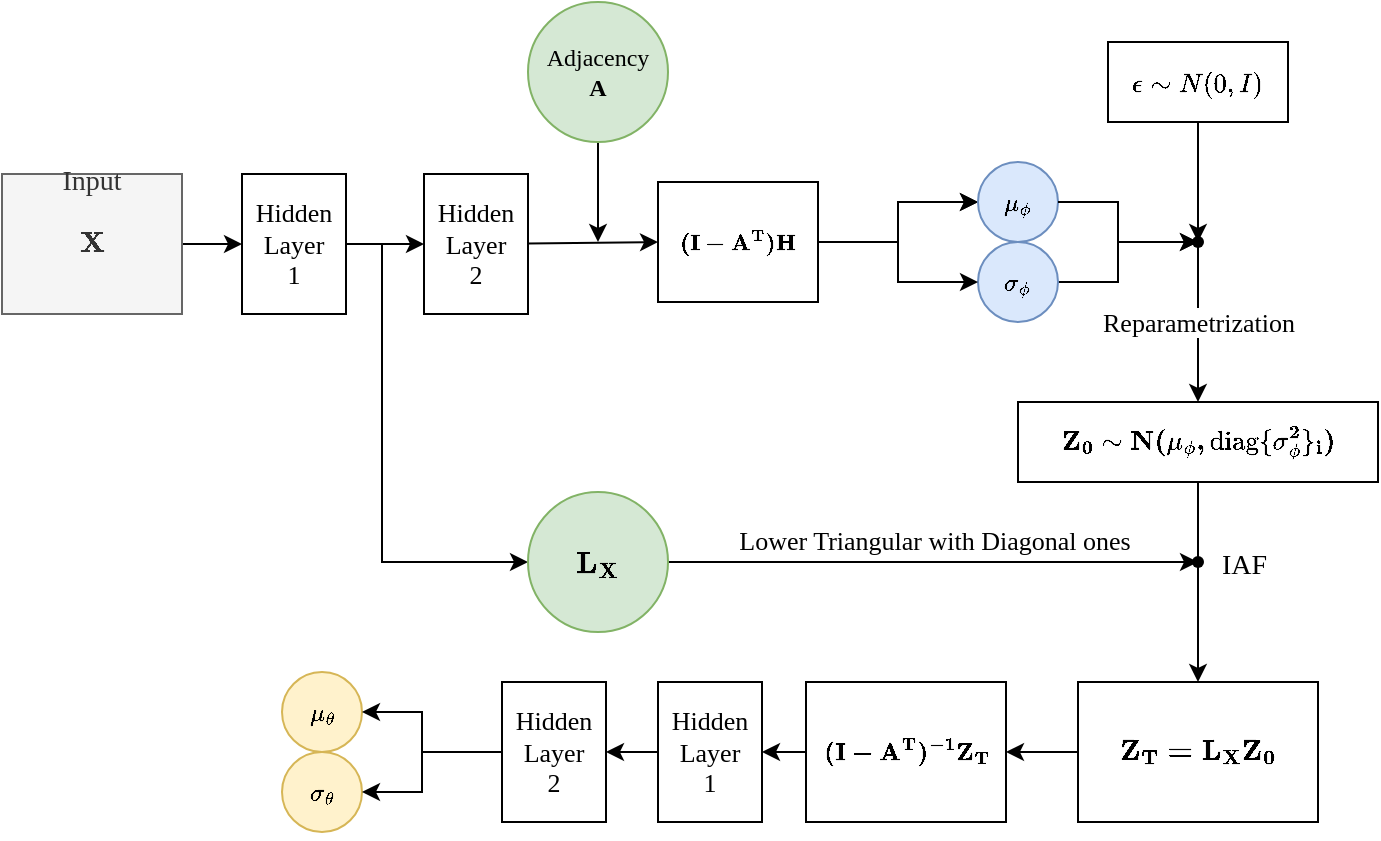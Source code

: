 <mxfile>
    <diagram name="페이지-1" id="HG2QBweDEZUEOKL4nY7x">
        <mxGraphModel dx="662" dy="791" grid="1" gridSize="10" guides="1" tooltips="1" connect="1" arrows="1" fold="1" page="1" pageScale="1" pageWidth="1169" pageHeight="827" math="1" shadow="0">
            <root>
                <mxCell id="0"/>
                <mxCell id="1" parent="0"/>
                <mxCell id="3" value="" style="edgeStyle=none;html=1;fontFamily=Times New Roman;" parent="1" source="N9SkhUXvSTuKwesoVMct-4" target="N9SkhUXvSTuKwesoVMct-7" edge="1">
                    <mxGeometry relative="1" as="geometry"/>
                </mxCell>
                <mxCell id="N9SkhUXvSTuKwesoVMct-4" value="Input&lt;b&gt;&lt;br&gt;$$\bf X$$&lt;br&gt;&lt;/b&gt;" style="rounded=0;whiteSpace=wrap;html=1;fontSize=14;fillColor=#f5f5f5;fontColor=#333333;strokeColor=#666666;fontFamily=Times New Roman;" parent="1" vertex="1">
                    <mxGeometry x="30" y="306" width="90" height="70" as="geometry"/>
                </mxCell>
                <mxCell id="N9SkhUXvSTuKwesoVMct-32" value="&lt;div style=&quot;font-size: 12px;&quot;&gt;&lt;br&gt;&lt;/div&gt;" style="edgeStyle=orthogonalEdgeStyle;rounded=0;orthogonalLoop=1;jettySize=auto;html=1;entryX=0;entryY=0.5;entryDx=0;entryDy=0;align=center;labelPosition=center;verticalLabelPosition=middle;verticalAlign=middle;fontSize=12;fontFamily=Times New Roman;" parent="1" target="N9SkhUXvSTuKwesoVMct-31" edge="1">
                    <mxGeometry relative="1" as="geometry">
                        <Array as="points">
                            <mxPoint x="220" y="341"/>
                            <mxPoint x="220" y="500"/>
                            <mxPoint x="270" y="500"/>
                            <mxPoint x="270" y="500"/>
                        </Array>
                        <mxPoint as="offset"/>
                        <mxPoint x="210" y="341" as="sourcePoint"/>
                    </mxGeometry>
                </mxCell>
                <mxCell id="5" value="" style="edgeStyle=none;html=1;fontFamily=Times New Roman;" parent="1" source="N9SkhUXvSTuKwesoVMct-7" target="2" edge="1">
                    <mxGeometry relative="1" as="geometry"/>
                </mxCell>
                <mxCell id="N9SkhUXvSTuKwesoVMct-7" value="&lt;span style=&quot;font-size: 13px;&quot;&gt;Hidden &lt;br&gt;Layer&lt;br&gt;1&lt;br&gt;&lt;/span&gt;" style="whiteSpace=wrap;html=1;rounded=0;fontSize=10;fontFamily=Times New Roman;" parent="1" vertex="1">
                    <mxGeometry x="150" y="306" width="52" height="70" as="geometry"/>
                </mxCell>
                <mxCell id="N9SkhUXvSTuKwesoVMct-12" value="" style="edgeStyle=orthogonalEdgeStyle;rounded=0;orthogonalLoop=1;jettySize=auto;html=1;fontFamily=Times New Roman;" parent="1" source="N9SkhUXvSTuKwesoVMct-9" target="N9SkhUXvSTuKwesoVMct-11" edge="1">
                    <mxGeometry relative="1" as="geometry"/>
                </mxCell>
                <mxCell id="N9SkhUXvSTuKwesoVMct-13" value="" style="edgeStyle=orthogonalEdgeStyle;rounded=0;orthogonalLoop=1;jettySize=auto;html=1;fontFamily=Times New Roman;" parent="1" source="N9SkhUXvSTuKwesoVMct-9" target="N9SkhUXvSTuKwesoVMct-11" edge="1">
                    <mxGeometry relative="1" as="geometry"/>
                </mxCell>
                <mxCell id="N9SkhUXvSTuKwesoVMct-9" value="&lt;span style=&quot;font-size: 11px;&quot;&gt;$$\bf (I- A^T)H$$&lt;/span&gt;" style="whiteSpace=wrap;html=1;rounded=0;fontSize=11;fontStyle=1;fontFamily=Times New Roman;" parent="1" vertex="1">
                    <mxGeometry x="358" y="310" width="80" height="60" as="geometry"/>
                </mxCell>
                <mxCell id="N9SkhUXvSTuKwesoVMct-11" value="$$\mu_\phi$$" style="ellipse;whiteSpace=wrap;html=1;rounded=0;fillColor=#dae8fc;strokeColor=#6c8ebf;fontFamily=Times New Roman;" parent="1" vertex="1">
                    <mxGeometry x="518" y="300" width="40" height="40" as="geometry"/>
                </mxCell>
                <mxCell id="N9SkhUXvSTuKwesoVMct-22" value="" style="edgeStyle=orthogonalEdgeStyle;rounded=0;orthogonalLoop=1;jettySize=auto;html=1;fontFamily=Times New Roman;" parent="1" source="N9SkhUXvSTuKwesoVMct-14" target="N9SkhUXvSTuKwesoVMct-21" edge="1">
                    <mxGeometry relative="1" as="geometry"/>
                </mxCell>
                <mxCell id="N9SkhUXvSTuKwesoVMct-14" value="$$\sigma_\phi$$" style="ellipse;whiteSpace=wrap;html=1;rounded=0;fillColor=#dae8fc;strokeColor=#6c8ebf;fontFamily=Times New Roman;" parent="1" vertex="1">
                    <mxGeometry x="518" y="340" width="40" height="40" as="geometry"/>
                </mxCell>
                <mxCell id="N9SkhUXvSTuKwesoVMct-18" value="Reparametrization" style="edgeStyle=orthogonalEdgeStyle;rounded=0;orthogonalLoop=1;jettySize=auto;html=1;horizontal=1;labelPosition=center;verticalLabelPosition=middle;align=center;verticalAlign=middle;fontSize=13;fontFamily=Times New Roman;" parent="1" source="N9SkhUXvSTuKwesoVMct-21" target="N9SkhUXvSTuKwesoVMct-17" edge="1">
                    <mxGeometry relative="1" as="geometry"/>
                </mxCell>
                <mxCell id="N9SkhUXvSTuKwesoVMct-29" value="" style="edgeStyle=orthogonalEdgeStyle;rounded=0;orthogonalLoop=1;jettySize=auto;html=1;labelPosition=center;verticalLabelPosition=bottom;align=center;verticalAlign=top;fontSize=12;fontFamily=Times New Roman;" parent="1" source="N9SkhUXvSTuKwesoVMct-17" target="N9SkhUXvSTuKwesoVMct-28" edge="1">
                    <mxGeometry relative="1" as="geometry"/>
                </mxCell>
                <mxCell id="N9SkhUXvSTuKwesoVMct-17" value="$$ \bf{Z_0} \sim N(\mu_\phi, \mathrm{diag}\{\sigma_{\phi }^2\}_i)$$" style="whiteSpace=wrap;html=1;fontStyle=1;fontSize=13;fontFamily=Times New Roman;" parent="1" vertex="1">
                    <mxGeometry x="538" y="420" width="180" height="40" as="geometry"/>
                </mxCell>
                <mxCell id="N9SkhUXvSTuKwesoVMct-21" value="" style="shape=waypoint;sketch=0;size=6;pointerEvents=1;points=[];fillColor=default;resizable=0;rotatable=0;perimeter=centerPerimeter;snapToPoint=1;rounded=0;fontFamily=Times New Roman;" parent="1" vertex="1">
                    <mxGeometry x="618" y="330" width="20" height="20" as="geometry"/>
                </mxCell>
                <mxCell id="N9SkhUXvSTuKwesoVMct-24" style="edgeStyle=orthogonalEdgeStyle;rounded=0;orthogonalLoop=1;jettySize=auto;html=1;entryX=0.65;entryY=0.8;entryDx=0;entryDy=0;entryPerimeter=0;fontFamily=Times New Roman;" parent="1" source="N9SkhUXvSTuKwesoVMct-11" target="N9SkhUXvSTuKwesoVMct-21" edge="1">
                    <mxGeometry relative="1" as="geometry"/>
                </mxCell>
                <mxCell id="N9SkhUXvSTuKwesoVMct-46" value="" style="edgeStyle=orthogonalEdgeStyle;rounded=0;orthogonalLoop=1;jettySize=auto;html=1;entryX=1;entryY=0.5;entryDx=0;entryDy=0;fontFamily=Times New Roman;" parent="1" source="N9SkhUXvSTuKwesoVMct-28" target="N9SkhUXvSTuKwesoVMct-45" edge="1">
                    <mxGeometry relative="1" as="geometry"/>
                </mxCell>
                <mxCell id="N9SkhUXvSTuKwesoVMct-28" value="&lt;span style=&quot;font-size: 14px;&quot;&gt;$$\bf Z_T =L_X Z_0$$&lt;/span&gt;" style="whiteSpace=wrap;html=1;fontStyle=0;fontSize=14;horizontal=1;fontFamily=Times New Roman;" parent="1" vertex="1">
                    <mxGeometry x="568" y="560" width="120" height="70" as="geometry"/>
                </mxCell>
                <mxCell id="N9SkhUXvSTuKwesoVMct-35" value="Lower Triangular with Diagonal ones" style="edgeStyle=orthogonalEdgeStyle;rounded=0;orthogonalLoop=1;jettySize=auto;html=1;labelPosition=center;verticalLabelPosition=top;align=center;verticalAlign=bottom;labelBackgroundColor=none;fontSize=13;fontFamily=Times New Roman;" parent="1" source="N9SkhUXvSTuKwesoVMct-31" target="N9SkhUXvSTuKwesoVMct-34" edge="1">
                    <mxGeometry x="0.004" relative="1" as="geometry">
                        <mxPoint as="offset"/>
                    </mxGeometry>
                </mxCell>
                <mxCell id="N9SkhUXvSTuKwesoVMct-31" value="$$\bf L_X$$" style="ellipse;whiteSpace=wrap;html=1;rounded=0;fillColor=#d5e8d4;strokeColor=#82b366;fontStyle=1;fontFamily=Times New Roman;fontSize=15;" parent="1" vertex="1">
                    <mxGeometry x="293" y="465" width="70" height="70" as="geometry"/>
                </mxCell>
                <mxCell id="N9SkhUXvSTuKwesoVMct-34" value="IAF" style="shape=waypoint;sketch=0;size=6;pointerEvents=1;points=[];fillColor=default;resizable=0;rotatable=0;perimeter=centerPerimeter;snapToPoint=1;rounded=0;align=left;labelPosition=right;verticalLabelPosition=middle;verticalAlign=middle;fontSize=14;fontFamily=Times New Roman;" parent="1" vertex="1">
                    <mxGeometry x="618" y="490" width="20" height="20" as="geometry"/>
                </mxCell>
                <mxCell id="N9SkhUXvSTuKwesoVMct-43" value="" style="edgeStyle=orthogonalEdgeStyle;rounded=0;orthogonalLoop=1;jettySize=auto;html=1;fontFamily=Times New Roman;" parent="1" source="N9SkhUXvSTuKwesoVMct-36" edge="1">
                    <mxGeometry relative="1" as="geometry">
                        <mxPoint x="328" y="340" as="targetPoint"/>
                    </mxGeometry>
                </mxCell>
                <mxCell id="N9SkhUXvSTuKwesoVMct-36" value="Adjacency&lt;br&gt;&lt;b&gt;A&lt;/b&gt;" style="ellipse;html=1;fillColor=#d5e8d4;strokeColor=#82b366;verticalAlign=middle;spacing=0;whiteSpace=wrap;labelBorderColor=none;fontFamily=Times New Roman;" parent="1" vertex="1">
                    <mxGeometry x="293" y="220" width="70" height="70" as="geometry"/>
                </mxCell>
                <mxCell id="8" value="" style="edgeStyle=none;html=1;fontSize=12;fontFamily=Times New Roman;" parent="1" source="N9SkhUXvSTuKwesoVMct-45" target="7" edge="1">
                    <mxGeometry relative="1" as="geometry"/>
                </mxCell>
                <mxCell id="N9SkhUXvSTuKwesoVMct-45" value="$$\bf (I-A^T)^{-1}Z_{T}$$" style="whiteSpace=wrap;html=1;fontSize=12;fontStyle=1;fontFamily=Times New Roman;" parent="1" vertex="1">
                    <mxGeometry x="432" y="560" width="100" height="70" as="geometry"/>
                </mxCell>
                <mxCell id="N9SkhUXvSTuKwesoVMct-48" style="edgeStyle=orthogonalEdgeStyle;rounded=0;orthogonalLoop=1;jettySize=auto;html=1;exitX=0.5;exitY=1;exitDx=0;exitDy=0;fontFamily=Times New Roman;" parent="1" source="N9SkhUXvSTuKwesoVMct-28" target="N9SkhUXvSTuKwesoVMct-28" edge="1">
                    <mxGeometry relative="1" as="geometry"/>
                </mxCell>
                <mxCell id="61NKcQRrdRYyib6HNdq7-3" value="" style="group;fontFamily=Times New Roman;" parent="1" connectable="0" vertex="1">
                    <mxGeometry x="432" y="316" width="50" height="35" as="geometry"/>
                </mxCell>
                <mxCell id="N9SkhUXvSTuKwesoVMct-26" style="edgeStyle=orthogonalEdgeStyle;rounded=0;orthogonalLoop=1;jettySize=auto;html=1;entryX=0;entryY=0.5;entryDx=0;entryDy=0;fontFamily=Times New Roman;" parent="61NKcQRrdRYyib6HNdq7-3" source="N9SkhUXvSTuKwesoVMct-9" target="N9SkhUXvSTuKwesoVMct-14" edge="1">
                    <mxGeometry relative="1" as="geometry"/>
                </mxCell>
                <mxCell id="61NKcQRrdRYyib6HNdq7-5" value="" style="edgeStyle=orthogonalEdgeStyle;rounded=0;orthogonalLoop=1;jettySize=auto;html=1;fontFamily=Times New Roman;" parent="1" source="61NKcQRrdRYyib6HNdq7-4" target="N9SkhUXvSTuKwesoVMct-21" edge="1">
                    <mxGeometry relative="1" as="geometry"/>
                </mxCell>
                <mxCell id="61NKcQRrdRYyib6HNdq7-4" value="&lt;meta charset=&quot;utf-8&quot;&gt;&lt;span style=&quot;color: rgb(0, 0, 0); font-size: 13px; font-style: normal; font-variant-ligatures: normal; font-variant-caps: normal; font-weight: 400; letter-spacing: normal; orphans: 2; text-align: center; text-indent: 0px; text-transform: none; widows: 2; word-spacing: 0px; -webkit-text-stroke-width: 0px; text-decoration-thickness: initial; text-decoration-style: initial; text-decoration-color: initial; float: none; display: inline !important;&quot;&gt;$$\epsilon\sim N(0,I)$$&lt;/span&gt;" style="rounded=0;whiteSpace=wrap;html=1;labelBackgroundColor=none;fontFamily=Times New Roman;" parent="1" vertex="1">
                    <mxGeometry x="583" y="240" width="90" height="40" as="geometry"/>
                </mxCell>
                <mxCell id="4" value="" style="edgeStyle=none;html=1;fontFamily=Times New Roman;entryX=0;entryY=0.5;entryDx=0;entryDy=0;" parent="1" source="2" target="N9SkhUXvSTuKwesoVMct-9" edge="1">
                    <mxGeometry relative="1" as="geometry">
                        <mxPoint x="328" y="340" as="targetPoint"/>
                    </mxGeometry>
                </mxCell>
                <mxCell id="2" value="&lt;span style=&quot;font-size: 13px;&quot;&gt;Hidden &lt;br&gt;Layer&lt;br&gt;2&lt;br&gt;&lt;/span&gt;" style="whiteSpace=wrap;html=1;rounded=0;fontSize=10;fontFamily=Times New Roman;" parent="1" vertex="1">
                    <mxGeometry x="241" y="306" width="52" height="70" as="geometry"/>
                </mxCell>
                <mxCell id="6" value="&lt;span style=&quot;font-size: 13px;&quot;&gt;Hidden &lt;br&gt;Layer&lt;br&gt;2&lt;br&gt;&lt;/span&gt;" style="whiteSpace=wrap;html=1;rounded=0;fontSize=10;fontFamily=Times New Roman;" parent="1" vertex="1">
                    <mxGeometry x="280" y="560" width="52" height="70" as="geometry"/>
                </mxCell>
                <mxCell id="9" value="" style="edgeStyle=none;html=1;fontSize=12;fontFamily=Times New Roman;" parent="1" source="7" target="6" edge="1">
                    <mxGeometry relative="1" as="geometry"/>
                </mxCell>
                <mxCell id="7" value="&lt;span style=&quot;font-size: 13px;&quot;&gt;Hidden &lt;br&gt;Layer&lt;br&gt;1&lt;br&gt;&lt;/span&gt;" style="whiteSpace=wrap;html=1;rounded=0;fontSize=10;fontFamily=Times New Roman;" parent="1" vertex="1">
                    <mxGeometry x="358" y="560" width="52" height="70" as="geometry"/>
                </mxCell>
                <mxCell id="11" value="$$\mu_\theta$$" style="ellipse;whiteSpace=wrap;html=1;rounded=0;fillColor=#fff2cc;strokeColor=#d6b656;fontFamily=Times New Roman;" parent="1" vertex="1">
                    <mxGeometry x="170" y="555" width="40" height="40" as="geometry"/>
                </mxCell>
                <mxCell id="12" value="$$\sigma_\theta$$" style="ellipse;whiteSpace=wrap;html=1;rounded=0;fillColor=#fff2cc;strokeColor=#d6b656;fontFamily=Times New Roman;" parent="1" vertex="1">
                    <mxGeometry x="170" y="595" width="40" height="40" as="geometry"/>
                </mxCell>
                <mxCell id="15" style="edgeStyle=orthogonalEdgeStyle;rounded=0;orthogonalLoop=1;jettySize=auto;html=1;entryX=1;entryY=0.5;entryDx=0;entryDy=0;exitX=0;exitY=0.5;exitDx=0;exitDy=0;fontFamily=Times New Roman;" parent="1" source="6" target="12" edge="1">
                    <mxGeometry relative="1" as="geometry">
                        <mxPoint x="220" y="690" as="sourcePoint"/>
                        <mxPoint x="300" y="710" as="targetPoint"/>
                        <Array as="points">
                            <mxPoint x="240" y="595"/>
                            <mxPoint x="240" y="615"/>
                        </Array>
                    </mxGeometry>
                </mxCell>
                <mxCell id="16" style="edgeStyle=orthogonalEdgeStyle;rounded=0;orthogonalLoop=1;jettySize=auto;html=1;entryX=1;entryY=0.5;entryDx=0;entryDy=0;exitX=0;exitY=0.5;exitDx=0;exitDy=0;fontFamily=Times New Roman;" parent="1" source="6" target="11" edge="1">
                    <mxGeometry relative="1" as="geometry">
                        <mxPoint x="290" y="605" as="sourcePoint"/>
                        <mxPoint x="220" y="625" as="targetPoint"/>
                        <Array as="points">
                            <mxPoint x="240" y="595"/>
                            <mxPoint x="240" y="575"/>
                        </Array>
                    </mxGeometry>
                </mxCell>
            </root>
        </mxGraphModel>
    </diagram>
</mxfile>